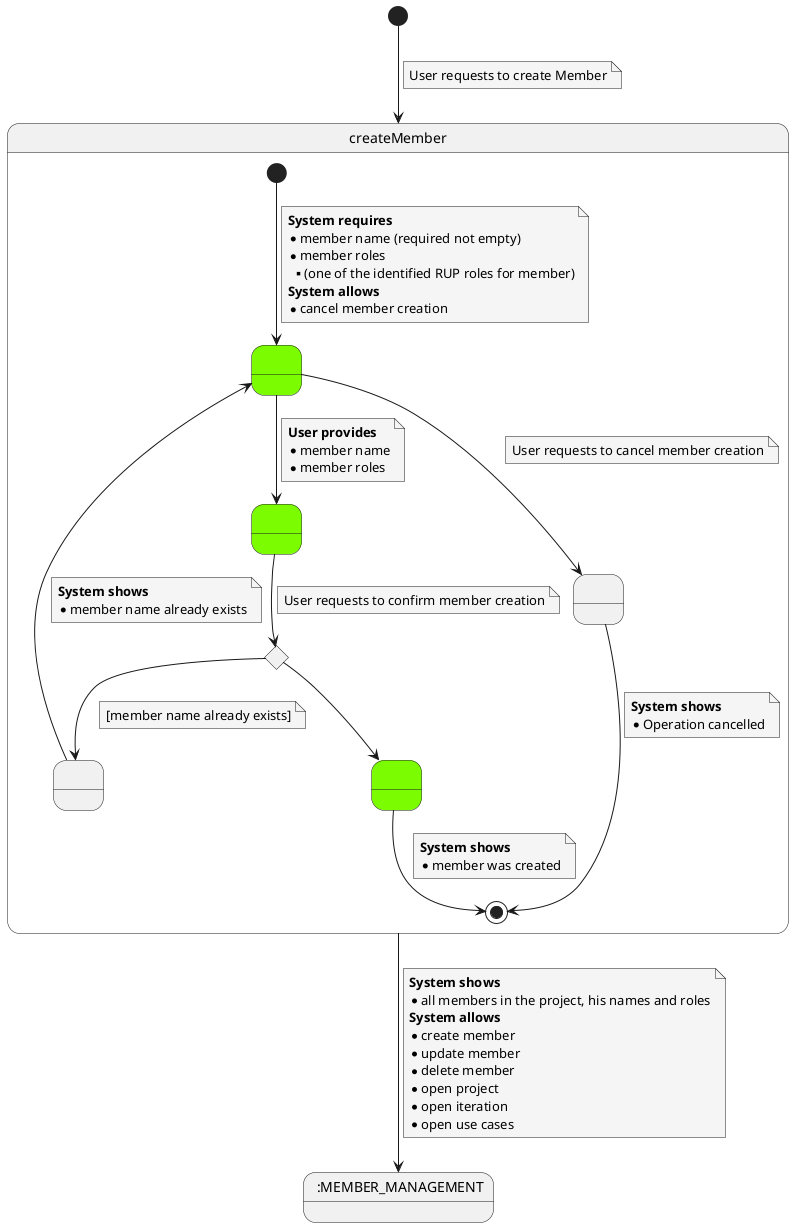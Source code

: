 @startuml

skinparam {
    NoteBackgroundColor #whiteSmoke
}

state 6 as " :MEMBER_MANAGEMENT"

[*] --> createMember
note on link
    User requests to create Member
end note

state createMember {
state 1 as " " #LawnGreen
state 3 as " " #LawnGreen
state 4 <<choice>>
state 5 as " "
state 8 as " "
state 7 as " " #LawnGreen

[*] --> 1
note on link
    <b>System requires</b>
    * member name (required not empty)
    * member roles
    ** (one of the identified RUP roles for member)
    <b>System allows</b>
    * cancel member creation
end note

1 --> 3
note on link
    <b>User provides
    * member name
    * member roles
end note

1 --> 8
note on link
User requests to cancel member creation
end note

3 --> 4
note on link
    User requests to confirm member creation
end note

4 --> 5
note on link
[member name already exists]
end note

5 -left-> 1
note on link
<b>System shows</b>
* member name already exists
end note

4 --> 7

7 --> [*]
note on link
    <b>System shows</b>
    * member was created
end note

8 --> [*]
note on link
    <b>System shows</b>
    * Operation cancelled
end note
}

createMember --> 6
note on link
    <b>System shows</b>
    * all members in the project, his names and roles
    <b>System allows</b>
    * create member
    * update member
    * delete member
    * open project
    * open iteration
    * open use cases
end note

@enduml

